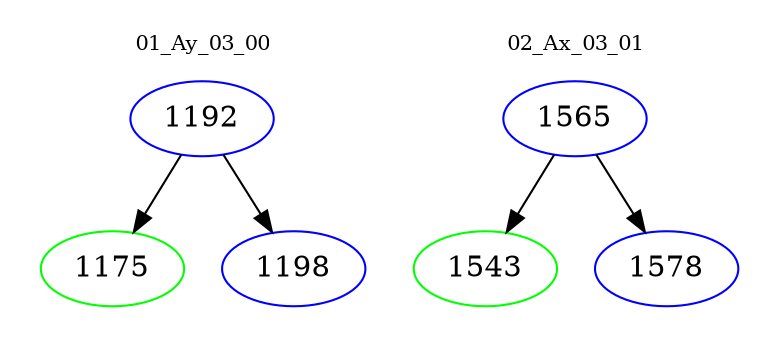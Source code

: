digraph{
subgraph cluster_0 {
color = white
label = "01_Ay_03_00";
fontsize=10;
T0_1192 [label="1192", color="blue"]
T0_1192 -> T0_1175 [color="black"]
T0_1175 [label="1175", color="green"]
T0_1192 -> T0_1198 [color="black"]
T0_1198 [label="1198", color="blue"]
}
subgraph cluster_1 {
color = white
label = "02_Ax_03_01";
fontsize=10;
T1_1565 [label="1565", color="blue"]
T1_1565 -> T1_1543 [color="black"]
T1_1543 [label="1543", color="green"]
T1_1565 -> T1_1578 [color="black"]
T1_1578 [label="1578", color="blue"]
}
}
